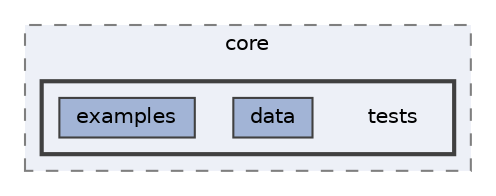 digraph "/home/jam/Research/IRES-2025/dev/src/llm-scripts/testing/hypothesis-testing/hyp-env/lib/python3.12/site-packages/numpy/core/tests"
{
 // LATEX_PDF_SIZE
  bgcolor="transparent";
  edge [fontname=Helvetica,fontsize=10,labelfontname=Helvetica,labelfontsize=10];
  node [fontname=Helvetica,fontsize=10,shape=box,height=0.2,width=0.4];
  compound=true
  subgraph clusterdir_f3fdbb908fbd01cc65daa910e5035276 {
    graph [ bgcolor="#edf0f7", pencolor="grey50", label="core", fontname=Helvetica,fontsize=10 style="filled,dashed", URL="dir_f3fdbb908fbd01cc65daa910e5035276.html",tooltip=""]
  subgraph clusterdir_80df293609d397af9672e4a0d0e16a70 {
    graph [ bgcolor="#edf0f7", pencolor="grey25", label="", fontname=Helvetica,fontsize=10 style="filled,bold", URL="dir_80df293609d397af9672e4a0d0e16a70.html",tooltip=""]
    dir_80df293609d397af9672e4a0d0e16a70 [shape=plaintext, label="tests"];
  dir_c0a6afa94a064dd64d11f8bb8f308062 [label="data", fillcolor="#a2b4d6", color="grey25", style="filled", URL="dir_c0a6afa94a064dd64d11f8bb8f308062.html",tooltip=""];
  dir_833b0bd04ca2ceca3a6d602edb64112d [label="examples", fillcolor="#a2b4d6", color="grey25", style="filled", URL="dir_833b0bd04ca2ceca3a6d602edb64112d.html",tooltip=""];
  }
  }
}
